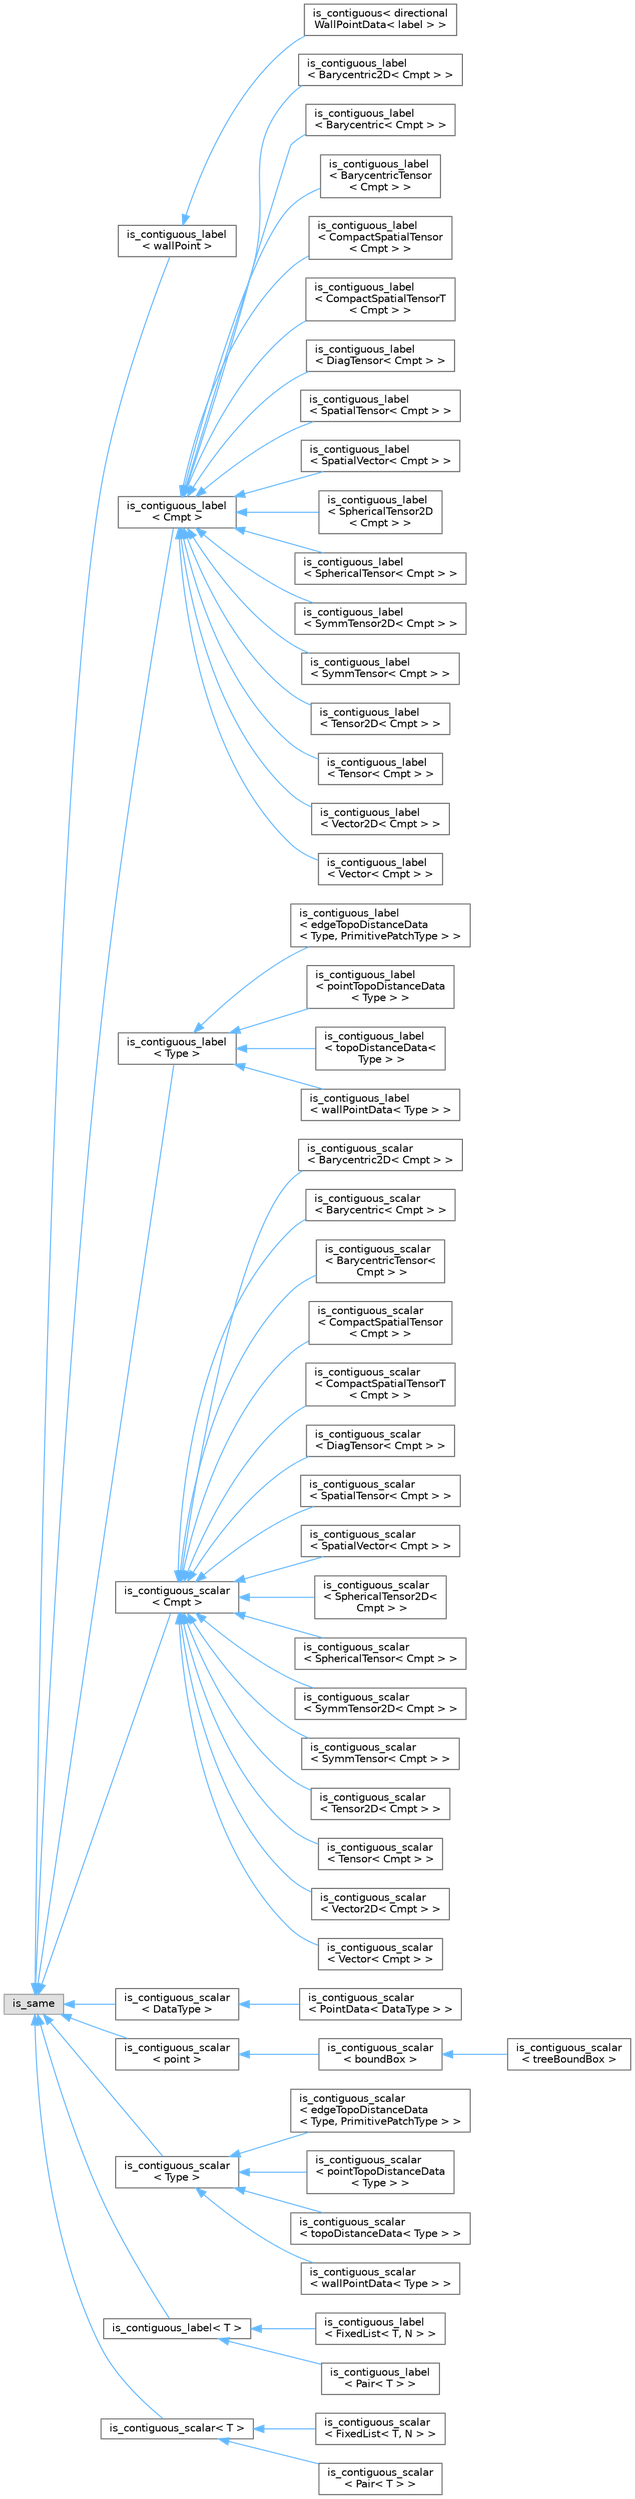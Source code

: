 digraph "Graphical Class Hierarchy"
{
 // LATEX_PDF_SIZE
  bgcolor="transparent";
  edge [fontname=Helvetica,fontsize=10,labelfontname=Helvetica,labelfontsize=10];
  node [fontname=Helvetica,fontsize=10,shape=box,height=0.2,width=0.4];
  rankdir="LR";
  Node0 [id="Node000000",label="is_same",height=0.2,width=0.4,color="grey60", fillcolor="#E0E0E0", style="filled",tooltip=" "];
  Node0 -> Node1 [id="edge4913_Node000000_Node000001",dir="back",color="steelblue1",style="solid",tooltip=" "];
  Node1 [id="Node000001",label="is_contiguous_label\l\< wallPoint \>",height=0.2,width=0.4,color="grey40", fillcolor="white", style="filled",URL="$structFoam_1_1is__contiguous__label.html",tooltip=" "];
  Node1 -> Node2 [id="edge4914_Node000001_Node000002",dir="back",color="steelblue1",style="solid",tooltip=" "];
  Node2 [id="Node000002",label="is_contiguous\< directional\lWallPointData\< label \> \>",height=0.2,width=0.4,color="grey40", fillcolor="white", style="filled",URL="$structFoam_1_1is__contiguous_3_01directionalWallPointData_3_01label_01_4_01_4.html",tooltip=" "];
  Node0 -> Node3 [id="edge4915_Node000000_Node000003",dir="back",color="steelblue1",style="solid",tooltip=" "];
  Node3 [id="Node000003",label="is_contiguous_label\l\< Cmpt \>",height=0.2,width=0.4,color="grey40", fillcolor="white", style="filled",URL="$structFoam_1_1is__contiguous__label.html",tooltip=" "];
  Node3 -> Node4 [id="edge4916_Node000003_Node000004",dir="back",color="steelblue1",style="solid",tooltip=" "];
  Node4 [id="Node000004",label="is_contiguous_label\l\< Barycentric2D\< Cmpt \> \>",height=0.2,width=0.4,color="grey40", fillcolor="white", style="filled",URL="$structFoam_1_1is__contiguous__label_3_01Barycentric2D_3_01Cmpt_01_4_01_4.html",tooltip=" "];
  Node3 -> Node5 [id="edge4917_Node000003_Node000005",dir="back",color="steelblue1",style="solid",tooltip=" "];
  Node5 [id="Node000005",label="is_contiguous_label\l\< Barycentric\< Cmpt \> \>",height=0.2,width=0.4,color="grey40", fillcolor="white", style="filled",URL="$structFoam_1_1is__contiguous__label_3_01Barycentric_3_01Cmpt_01_4_01_4.html",tooltip=" "];
  Node3 -> Node6 [id="edge4918_Node000003_Node000006",dir="back",color="steelblue1",style="solid",tooltip=" "];
  Node6 [id="Node000006",label="is_contiguous_label\l\< BarycentricTensor\l\< Cmpt \> \>",height=0.2,width=0.4,color="grey40", fillcolor="white", style="filled",URL="$structFoam_1_1is__contiguous__label_3_01BarycentricTensor_3_01Cmpt_01_4_01_4.html",tooltip=" "];
  Node3 -> Node7 [id="edge4919_Node000003_Node000007",dir="back",color="steelblue1",style="solid",tooltip=" "];
  Node7 [id="Node000007",label="is_contiguous_label\l\< CompactSpatialTensor\l\< Cmpt \> \>",height=0.2,width=0.4,color="grey40", fillcolor="white", style="filled",URL="$structFoam_1_1is__contiguous__label_3_01CompactSpatialTensor_3_01Cmpt_01_4_01_4.html",tooltip=" "];
  Node3 -> Node8 [id="edge4920_Node000003_Node000008",dir="back",color="steelblue1",style="solid",tooltip=" "];
  Node8 [id="Node000008",label="is_contiguous_label\l\< CompactSpatialTensorT\l\< Cmpt \> \>",height=0.2,width=0.4,color="grey40", fillcolor="white", style="filled",URL="$structFoam_1_1is__contiguous__label_3_01CompactSpatialTensorT_3_01Cmpt_01_4_01_4.html",tooltip=" "];
  Node3 -> Node9 [id="edge4921_Node000003_Node000009",dir="back",color="steelblue1",style="solid",tooltip=" "];
  Node9 [id="Node000009",label="is_contiguous_label\l\< DiagTensor\< Cmpt \> \>",height=0.2,width=0.4,color="grey40", fillcolor="white", style="filled",URL="$structFoam_1_1is__contiguous__label_3_01DiagTensor_3_01Cmpt_01_4_01_4.html",tooltip=" "];
  Node3 -> Node10 [id="edge4922_Node000003_Node000010",dir="back",color="steelblue1",style="solid",tooltip=" "];
  Node10 [id="Node000010",label="is_contiguous_label\l\< SpatialTensor\< Cmpt \> \>",height=0.2,width=0.4,color="grey40", fillcolor="white", style="filled",URL="$structFoam_1_1is__contiguous__label_3_01SpatialTensor_3_01Cmpt_01_4_01_4.html",tooltip=" "];
  Node3 -> Node11 [id="edge4923_Node000003_Node000011",dir="back",color="steelblue1",style="solid",tooltip=" "];
  Node11 [id="Node000011",label="is_contiguous_label\l\< SpatialVector\< Cmpt \> \>",height=0.2,width=0.4,color="grey40", fillcolor="white", style="filled",URL="$structFoam_1_1is__contiguous__label_3_01SpatialVector_3_01Cmpt_01_4_01_4.html",tooltip=" "];
  Node3 -> Node12 [id="edge4924_Node000003_Node000012",dir="back",color="steelblue1",style="solid",tooltip=" "];
  Node12 [id="Node000012",label="is_contiguous_label\l\< SphericalTensor2D\l\< Cmpt \> \>",height=0.2,width=0.4,color="grey40", fillcolor="white", style="filled",URL="$structFoam_1_1is__contiguous__label_3_01SphericalTensor2D_3_01Cmpt_01_4_01_4.html",tooltip=" "];
  Node3 -> Node13 [id="edge4925_Node000003_Node000013",dir="back",color="steelblue1",style="solid",tooltip=" "];
  Node13 [id="Node000013",label="is_contiguous_label\l\< SphericalTensor\< Cmpt \> \>",height=0.2,width=0.4,color="grey40", fillcolor="white", style="filled",URL="$structFoam_1_1is__contiguous__label_3_01SphericalTensor_3_01Cmpt_01_4_01_4.html",tooltip=" "];
  Node3 -> Node14 [id="edge4926_Node000003_Node000014",dir="back",color="steelblue1",style="solid",tooltip=" "];
  Node14 [id="Node000014",label="is_contiguous_label\l\< SymmTensor2D\< Cmpt \> \>",height=0.2,width=0.4,color="grey40", fillcolor="white", style="filled",URL="$structFoam_1_1is__contiguous__label_3_01SymmTensor2D_3_01Cmpt_01_4_01_4.html",tooltip=" "];
  Node3 -> Node15 [id="edge4927_Node000003_Node000015",dir="back",color="steelblue1",style="solid",tooltip=" "];
  Node15 [id="Node000015",label="is_contiguous_label\l\< SymmTensor\< Cmpt \> \>",height=0.2,width=0.4,color="grey40", fillcolor="white", style="filled",URL="$structFoam_1_1is__contiguous__label_3_01SymmTensor_3_01Cmpt_01_4_01_4.html",tooltip=" "];
  Node3 -> Node16 [id="edge4928_Node000003_Node000016",dir="back",color="steelblue1",style="solid",tooltip=" "];
  Node16 [id="Node000016",label="is_contiguous_label\l\< Tensor2D\< Cmpt \> \>",height=0.2,width=0.4,color="grey40", fillcolor="white", style="filled",URL="$structFoam_1_1is__contiguous__label_3_01Tensor2D_3_01Cmpt_01_4_01_4.html",tooltip=" "];
  Node3 -> Node17 [id="edge4929_Node000003_Node000017",dir="back",color="steelblue1",style="solid",tooltip=" "];
  Node17 [id="Node000017",label="is_contiguous_label\l\< Tensor\< Cmpt \> \>",height=0.2,width=0.4,color="grey40", fillcolor="white", style="filled",URL="$structFoam_1_1is__contiguous__label_3_01Tensor_3_01Cmpt_01_4_01_4.html",tooltip=" "];
  Node3 -> Node18 [id="edge4930_Node000003_Node000018",dir="back",color="steelblue1",style="solid",tooltip=" "];
  Node18 [id="Node000018",label="is_contiguous_label\l\< Vector2D\< Cmpt \> \>",height=0.2,width=0.4,color="grey40", fillcolor="white", style="filled",URL="$structFoam_1_1is__contiguous__label_3_01Vector2D_3_01Cmpt_01_4_01_4.html",tooltip=" "];
  Node3 -> Node19 [id="edge4931_Node000003_Node000019",dir="back",color="steelblue1",style="solid",tooltip=" "];
  Node19 [id="Node000019",label="is_contiguous_label\l\< Vector\< Cmpt \> \>",height=0.2,width=0.4,color="grey40", fillcolor="white", style="filled",URL="$structFoam_1_1is__contiguous__label_3_01Vector_3_01Cmpt_01_4_01_4.html",tooltip=" "];
  Node0 -> Node20 [id="edge4932_Node000000_Node000020",dir="back",color="steelblue1",style="solid",tooltip=" "];
  Node20 [id="Node000020",label="is_contiguous_label\l\< Type \>",height=0.2,width=0.4,color="grey40", fillcolor="white", style="filled",URL="$structFoam_1_1is__contiguous__label.html",tooltip=" "];
  Node20 -> Node21 [id="edge4933_Node000020_Node000021",dir="back",color="steelblue1",style="solid",tooltip=" "];
  Node21 [id="Node000021",label="is_contiguous_label\l\< edgeTopoDistanceData\l\< Type, PrimitivePatchType \> \>",height=0.2,width=0.4,color="grey40", fillcolor="white", style="filled",URL="$structFoam_1_1is__contiguous__label_3_01edgeTopoDistanceData_3_01Type_00_01PrimitivePatchType_01_4_01_4.html",tooltip=" "];
  Node20 -> Node22 [id="edge4934_Node000020_Node000022",dir="back",color="steelblue1",style="solid",tooltip=" "];
  Node22 [id="Node000022",label="is_contiguous_label\l\< pointTopoDistanceData\l\< Type \> \>",height=0.2,width=0.4,color="grey40", fillcolor="white", style="filled",URL="$structFoam_1_1is__contiguous__label_3_01pointTopoDistanceData_3_01Type_01_4_01_4.html",tooltip=" "];
  Node20 -> Node23 [id="edge4935_Node000020_Node000023",dir="back",color="steelblue1",style="solid",tooltip=" "];
  Node23 [id="Node000023",label="is_contiguous_label\l\< topoDistanceData\<\l Type \> \>",height=0.2,width=0.4,color="grey40", fillcolor="white", style="filled",URL="$structFoam_1_1is__contiguous__label_3_01topoDistanceData_3_01Type_01_4_01_4.html",tooltip=" "];
  Node20 -> Node24 [id="edge4936_Node000020_Node000024",dir="back",color="steelblue1",style="solid",tooltip=" "];
  Node24 [id="Node000024",label="is_contiguous_label\l\< wallPointData\< Type \> \>",height=0.2,width=0.4,color="grey40", fillcolor="white", style="filled",URL="$structFoam_1_1is__contiguous__label_3_01wallPointData_3_01Type_01_4_01_4.html",tooltip=" "];
  Node0 -> Node25 [id="edge4937_Node000000_Node000025",dir="back",color="steelblue1",style="solid",tooltip=" "];
  Node25 [id="Node000025",label="is_contiguous_scalar\l\< Cmpt \>",height=0.2,width=0.4,color="grey40", fillcolor="white", style="filled",URL="$structFoam_1_1is__contiguous__scalar.html",tooltip=" "];
  Node25 -> Node26 [id="edge4938_Node000025_Node000026",dir="back",color="steelblue1",style="solid",tooltip=" "];
  Node26 [id="Node000026",label="is_contiguous_scalar\l\< Barycentric2D\< Cmpt \> \>",height=0.2,width=0.4,color="grey40", fillcolor="white", style="filled",URL="$structFoam_1_1is__contiguous__scalar_3_01Barycentric2D_3_01Cmpt_01_4_01_4.html",tooltip=" "];
  Node25 -> Node27 [id="edge4939_Node000025_Node000027",dir="back",color="steelblue1",style="solid",tooltip=" "];
  Node27 [id="Node000027",label="is_contiguous_scalar\l\< Barycentric\< Cmpt \> \>",height=0.2,width=0.4,color="grey40", fillcolor="white", style="filled",URL="$structFoam_1_1is__contiguous__scalar_3_01Barycentric_3_01Cmpt_01_4_01_4.html",tooltip=" "];
  Node25 -> Node28 [id="edge4940_Node000025_Node000028",dir="back",color="steelblue1",style="solid",tooltip=" "];
  Node28 [id="Node000028",label="is_contiguous_scalar\l\< BarycentricTensor\<\l Cmpt \> \>",height=0.2,width=0.4,color="grey40", fillcolor="white", style="filled",URL="$structFoam_1_1is__contiguous__scalar_3_01BarycentricTensor_3_01Cmpt_01_4_01_4.html",tooltip=" "];
  Node25 -> Node29 [id="edge4941_Node000025_Node000029",dir="back",color="steelblue1",style="solid",tooltip=" "];
  Node29 [id="Node000029",label="is_contiguous_scalar\l\< CompactSpatialTensor\l\< Cmpt \> \>",height=0.2,width=0.4,color="grey40", fillcolor="white", style="filled",URL="$structFoam_1_1is__contiguous__scalar_3_01CompactSpatialTensor_3_01Cmpt_01_4_01_4.html",tooltip=" "];
  Node25 -> Node30 [id="edge4942_Node000025_Node000030",dir="back",color="steelblue1",style="solid",tooltip=" "];
  Node30 [id="Node000030",label="is_contiguous_scalar\l\< CompactSpatialTensorT\l\< Cmpt \> \>",height=0.2,width=0.4,color="grey40", fillcolor="white", style="filled",URL="$structFoam_1_1is__contiguous__scalar_3_01CompactSpatialTensorT_3_01Cmpt_01_4_01_4.html",tooltip=" "];
  Node25 -> Node31 [id="edge4943_Node000025_Node000031",dir="back",color="steelblue1",style="solid",tooltip=" "];
  Node31 [id="Node000031",label="is_contiguous_scalar\l\< DiagTensor\< Cmpt \> \>",height=0.2,width=0.4,color="grey40", fillcolor="white", style="filled",URL="$structFoam_1_1is__contiguous__scalar_3_01DiagTensor_3_01Cmpt_01_4_01_4.html",tooltip=" "];
  Node25 -> Node32 [id="edge4944_Node000025_Node000032",dir="back",color="steelblue1",style="solid",tooltip=" "];
  Node32 [id="Node000032",label="is_contiguous_scalar\l\< SpatialTensor\< Cmpt \> \>",height=0.2,width=0.4,color="grey40", fillcolor="white", style="filled",URL="$structFoam_1_1is__contiguous__scalar_3_01SpatialTensor_3_01Cmpt_01_4_01_4.html",tooltip=" "];
  Node25 -> Node33 [id="edge4945_Node000025_Node000033",dir="back",color="steelblue1",style="solid",tooltip=" "];
  Node33 [id="Node000033",label="is_contiguous_scalar\l\< SpatialVector\< Cmpt \> \>",height=0.2,width=0.4,color="grey40", fillcolor="white", style="filled",URL="$structFoam_1_1is__contiguous__scalar_3_01SpatialVector_3_01Cmpt_01_4_01_4.html",tooltip=" "];
  Node25 -> Node34 [id="edge4946_Node000025_Node000034",dir="back",color="steelblue1",style="solid",tooltip=" "];
  Node34 [id="Node000034",label="is_contiguous_scalar\l\< SphericalTensor2D\<\l Cmpt \> \>",height=0.2,width=0.4,color="grey40", fillcolor="white", style="filled",URL="$structFoam_1_1is__contiguous__scalar_3_01SphericalTensor2D_3_01Cmpt_01_4_01_4.html",tooltip=" "];
  Node25 -> Node35 [id="edge4947_Node000025_Node000035",dir="back",color="steelblue1",style="solid",tooltip=" "];
  Node35 [id="Node000035",label="is_contiguous_scalar\l\< SphericalTensor\< Cmpt \> \>",height=0.2,width=0.4,color="grey40", fillcolor="white", style="filled",URL="$structFoam_1_1is__contiguous__scalar_3_01SphericalTensor_3_01Cmpt_01_4_01_4.html",tooltip=" "];
  Node25 -> Node36 [id="edge4948_Node000025_Node000036",dir="back",color="steelblue1",style="solid",tooltip=" "];
  Node36 [id="Node000036",label="is_contiguous_scalar\l\< SymmTensor2D\< Cmpt \> \>",height=0.2,width=0.4,color="grey40", fillcolor="white", style="filled",URL="$structFoam_1_1is__contiguous__scalar_3_01SymmTensor2D_3_01Cmpt_01_4_01_4.html",tooltip=" "];
  Node25 -> Node37 [id="edge4949_Node000025_Node000037",dir="back",color="steelblue1",style="solid",tooltip=" "];
  Node37 [id="Node000037",label="is_contiguous_scalar\l\< SymmTensor\< Cmpt \> \>",height=0.2,width=0.4,color="grey40", fillcolor="white", style="filled",URL="$structFoam_1_1is__contiguous__scalar_3_01SymmTensor_3_01Cmpt_01_4_01_4.html",tooltip=" "];
  Node25 -> Node38 [id="edge4950_Node000025_Node000038",dir="back",color="steelblue1",style="solid",tooltip=" "];
  Node38 [id="Node000038",label="is_contiguous_scalar\l\< Tensor2D\< Cmpt \> \>",height=0.2,width=0.4,color="grey40", fillcolor="white", style="filled",URL="$structFoam_1_1is__contiguous__scalar_3_01Tensor2D_3_01Cmpt_01_4_01_4.html",tooltip=" "];
  Node25 -> Node39 [id="edge4951_Node000025_Node000039",dir="back",color="steelblue1",style="solid",tooltip=" "];
  Node39 [id="Node000039",label="is_contiguous_scalar\l\< Tensor\< Cmpt \> \>",height=0.2,width=0.4,color="grey40", fillcolor="white", style="filled",URL="$structFoam_1_1is__contiguous__scalar_3_01Tensor_3_01Cmpt_01_4_01_4.html",tooltip=" "];
  Node25 -> Node40 [id="edge4952_Node000025_Node000040",dir="back",color="steelblue1",style="solid",tooltip=" "];
  Node40 [id="Node000040",label="is_contiguous_scalar\l\< Vector2D\< Cmpt \> \>",height=0.2,width=0.4,color="grey40", fillcolor="white", style="filled",URL="$structFoam_1_1is__contiguous__scalar_3_01Vector2D_3_01Cmpt_01_4_01_4.html",tooltip=" "];
  Node25 -> Node41 [id="edge4953_Node000025_Node000041",dir="back",color="steelblue1",style="solid",tooltip=" "];
  Node41 [id="Node000041",label="is_contiguous_scalar\l\< Vector\< Cmpt \> \>",height=0.2,width=0.4,color="grey40", fillcolor="white", style="filled",URL="$structFoam_1_1is__contiguous__scalar_3_01Vector_3_01Cmpt_01_4_01_4.html",tooltip=" "];
  Node0 -> Node42 [id="edge4954_Node000000_Node000042",dir="back",color="steelblue1",style="solid",tooltip=" "];
  Node42 [id="Node000042",label="is_contiguous_scalar\l\< DataType \>",height=0.2,width=0.4,color="grey40", fillcolor="white", style="filled",URL="$structFoam_1_1is__contiguous__scalar.html",tooltip=" "];
  Node42 -> Node43 [id="edge4955_Node000042_Node000043",dir="back",color="steelblue1",style="solid",tooltip=" "];
  Node43 [id="Node000043",label="is_contiguous_scalar\l\< PointData\< DataType \> \>",height=0.2,width=0.4,color="grey40", fillcolor="white", style="filled",URL="$structFoam_1_1is__contiguous__scalar_3_01PointData_3_01DataType_01_4_01_4.html",tooltip=" "];
  Node0 -> Node44 [id="edge4956_Node000000_Node000044",dir="back",color="steelblue1",style="solid",tooltip=" "];
  Node44 [id="Node000044",label="is_contiguous_scalar\l\< point \>",height=0.2,width=0.4,color="grey40", fillcolor="white", style="filled",URL="$structFoam_1_1is__contiguous__scalar.html",tooltip=" "];
  Node44 -> Node45 [id="edge4957_Node000044_Node000045",dir="back",color="steelblue1",style="solid",tooltip=" "];
  Node45 [id="Node000045",label="is_contiguous_scalar\l\< boundBox \>",height=0.2,width=0.4,color="grey40", fillcolor="white", style="filled",URL="$structFoam_1_1is__contiguous__scalar_3_01boundBox_01_4.html",tooltip=" "];
  Node45 -> Node46 [id="edge4958_Node000045_Node000046",dir="back",color="steelblue1",style="solid",tooltip=" "];
  Node46 [id="Node000046",label="is_contiguous_scalar\l\< treeBoundBox \>",height=0.2,width=0.4,color="grey40", fillcolor="white", style="filled",URL="$structFoam_1_1is__contiguous__scalar_3_01treeBoundBox_01_4.html",tooltip=" "];
  Node0 -> Node47 [id="edge4959_Node000000_Node000047",dir="back",color="steelblue1",style="solid",tooltip=" "];
  Node47 [id="Node000047",label="is_contiguous_scalar\l\< Type \>",height=0.2,width=0.4,color="grey40", fillcolor="white", style="filled",URL="$structFoam_1_1is__contiguous__scalar.html",tooltip=" "];
  Node47 -> Node48 [id="edge4960_Node000047_Node000048",dir="back",color="steelblue1",style="solid",tooltip=" "];
  Node48 [id="Node000048",label="is_contiguous_scalar\l\< edgeTopoDistanceData\l\< Type, PrimitivePatchType \> \>",height=0.2,width=0.4,color="grey40", fillcolor="white", style="filled",URL="$structFoam_1_1is__contiguous__scalar_3_01edgeTopoDistanceData_3_01Type_00_01PrimitivePatchType_01_4_01_4.html",tooltip=" "];
  Node47 -> Node49 [id="edge4961_Node000047_Node000049",dir="back",color="steelblue1",style="solid",tooltip=" "];
  Node49 [id="Node000049",label="is_contiguous_scalar\l\< pointTopoDistanceData\l\< Type \> \>",height=0.2,width=0.4,color="grey40", fillcolor="white", style="filled",URL="$structFoam_1_1is__contiguous__scalar_3_01pointTopoDistanceData_3_01Type_01_4_01_4.html",tooltip=" "];
  Node47 -> Node50 [id="edge4962_Node000047_Node000050",dir="back",color="steelblue1",style="solid",tooltip=" "];
  Node50 [id="Node000050",label="is_contiguous_scalar\l\< topoDistanceData\< Type \> \>",height=0.2,width=0.4,color="grey40", fillcolor="white", style="filled",URL="$structFoam_1_1is__contiguous__scalar_3_01topoDistanceData_3_01Type_01_4_01_4.html",tooltip=" "];
  Node47 -> Node51 [id="edge4963_Node000047_Node000051",dir="back",color="steelblue1",style="solid",tooltip=" "];
  Node51 [id="Node000051",label="is_contiguous_scalar\l\< wallPointData\< Type \> \>",height=0.2,width=0.4,color="grey40", fillcolor="white", style="filled",URL="$structFoam_1_1is__contiguous__scalar_3_01wallPointData_3_01Type_01_4_01_4.html",tooltip=" "];
  Node0 -> Node52 [id="edge4964_Node000000_Node000052",dir="back",color="steelblue1",style="solid",tooltip=" "];
  Node52 [id="Node000052",label="is_contiguous_label\< T \>",height=0.2,width=0.4,color="grey40", fillcolor="white", style="filled",URL="$structFoam_1_1is__contiguous__label.html",tooltip="A template class to specify if a data type is composed solely of Foam::label elements."];
  Node52 -> Node53 [id="edge4965_Node000052_Node000053",dir="back",color="steelblue1",style="solid",tooltip=" "];
  Node53 [id="Node000053",label="is_contiguous_label\l\< FixedList\< T, N \> \>",height=0.2,width=0.4,color="grey40", fillcolor="white", style="filled",URL="$structFoam_1_1is__contiguous__label_3_01FixedList_3_01T_00_01N_01_4_01_4.html",tooltip=" "];
  Node52 -> Node54 [id="edge4966_Node000052_Node000054",dir="back",color="steelblue1",style="solid",tooltip=" "];
  Node54 [id="Node000054",label="is_contiguous_label\l\< Pair\< T \> \>",height=0.2,width=0.4,color="grey40", fillcolor="white", style="filled",URL="$structFoam_1_1is__contiguous__label_3_01Pair_3_01T_01_4_01_4.html",tooltip=" "];
  Node0 -> Node55 [id="edge4967_Node000000_Node000055",dir="back",color="steelblue1",style="solid",tooltip=" "];
  Node55 [id="Node000055",label="is_contiguous_scalar\< T \>",height=0.2,width=0.4,color="grey40", fillcolor="white", style="filled",URL="$structFoam_1_1is__contiguous__scalar.html",tooltip="A template class to specify if a data type is composed solely of Foam::scalar elements."];
  Node55 -> Node56 [id="edge4968_Node000055_Node000056",dir="back",color="steelblue1",style="solid",tooltip=" "];
  Node56 [id="Node000056",label="is_contiguous_scalar\l\< FixedList\< T, N \> \>",height=0.2,width=0.4,color="grey40", fillcolor="white", style="filled",URL="$structFoam_1_1is__contiguous__scalar_3_01FixedList_3_01T_00_01N_01_4_01_4.html",tooltip=" "];
  Node55 -> Node57 [id="edge4969_Node000055_Node000057",dir="back",color="steelblue1",style="solid",tooltip=" "];
  Node57 [id="Node000057",label="is_contiguous_scalar\l\< Pair\< T \> \>",height=0.2,width=0.4,color="grey40", fillcolor="white", style="filled",URL="$structFoam_1_1is__contiguous__scalar_3_01Pair_3_01T_01_4_01_4.html",tooltip=" "];
}
